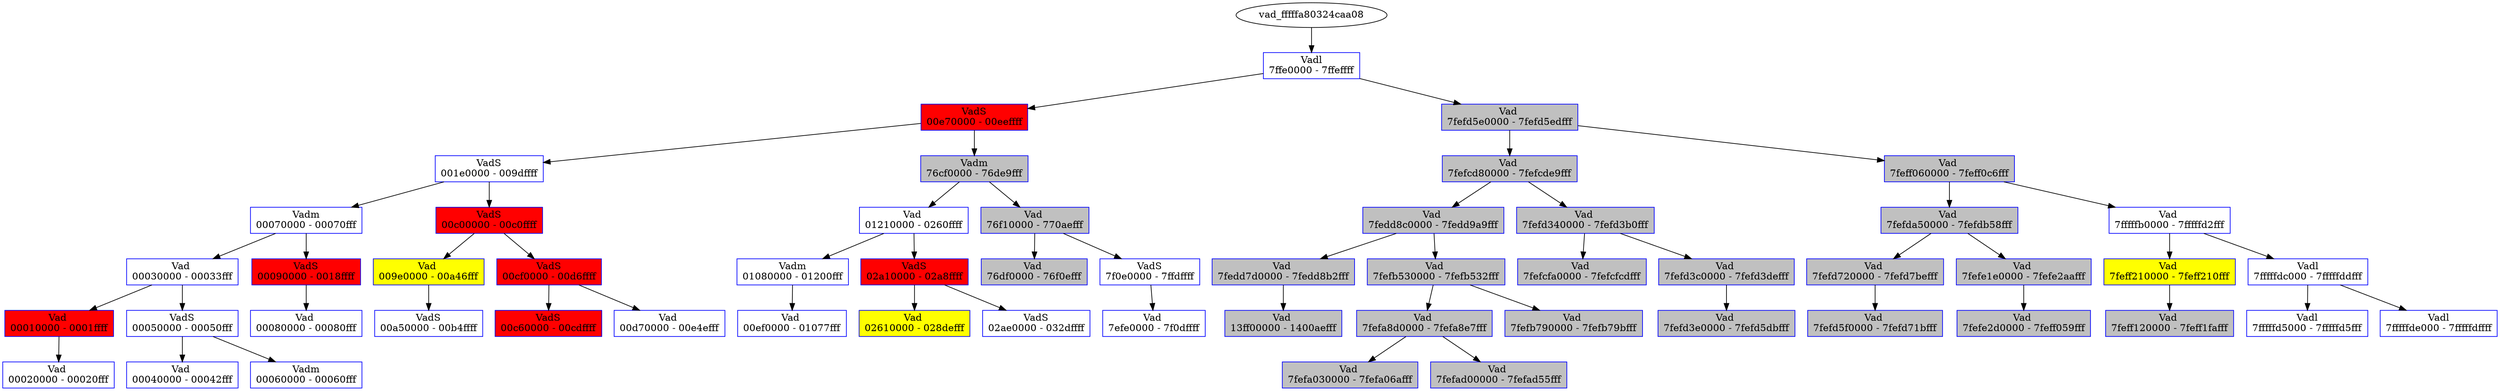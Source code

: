 /* Pid:   3492 */
digraph processtree {
graph [rankdir = "TB"];
vad_fffffa80324caa08 -> vad_fffffa80324413d0
vad_fffffa80324413d0 [label = "{ Vadl\n7ffe0000 - 7ffeffff }"shape = "record" color = "blue" style = "filled" fillcolor = "white"];
vad_fffffa80324413d0 -> vad_fffffa80311fc310
vad_fffffa80311fc310 [label = "{ VadS\n00e70000 - 00eeffff }"shape = "record" color = "blue" style = "filled" fillcolor = "red"];
vad_fffffa80311fc310 -> vad_fffffa80312bae00
vad_fffffa80312bae00 [label = "{ VadS\n001e0000 - 009dffff }"shape = "record" color = "blue" style = "filled" fillcolor = "white"];
vad_fffffa80312bae00 -> vad_fffffa8031796bf0
vad_fffffa8031796bf0 [label = "{ Vadm\n00070000 - 00070fff }"shape = "record" color = "blue" style = "filled" fillcolor = "white"];
vad_fffffa8031796bf0 -> vad_fffffa8031e6aeb0
vad_fffffa8031e6aeb0 [label = "{ Vad \n00030000 - 00033fff }"shape = "record" color = "blue" style = "filled" fillcolor = "white"];
vad_fffffa8031e6aeb0 -> vad_fffffa80324ca3d0
vad_fffffa80324ca3d0 [label = "{ Vad \n00010000 - 0001ffff }"shape = "record" color = "blue" style = "filled" fillcolor = "red"];
vad_fffffa80324ca3d0 -> vad_fffffa8032392850
vad_fffffa8032392850 [label = "{ Vad \n00020000 - 00020fff }"shape = "record" color = "blue" style = "filled" fillcolor = "white"];
vad_fffffa8031e6aeb0 -> vad_fffffa8031853910
vad_fffffa8031853910 [label = "{ VadS\n00050000 - 00050fff }"shape = "record" color = "blue" style = "filled" fillcolor = "white"];
vad_fffffa8031853910 -> vad_fffffa8031e6ae20
vad_fffffa8031e6ae20 [label = "{ Vad \n00040000 - 00042fff }"shape = "record" color = "blue" style = "filled" fillcolor = "white"];
vad_fffffa8031853910 -> vad_fffffa8032555230
vad_fffffa8032555230 [label = "{ Vadm\n00060000 - 00060fff }"shape = "record" color = "blue" style = "filled" fillcolor = "white"];
vad_fffffa8031796bf0 -> vad_fffffa80324e33c0
vad_fffffa80324e33c0 [label = "{ VadS\n00090000 - 0018ffff }"shape = "record" color = "blue" style = "filled" fillcolor = "red"];
vad_fffffa80324e33c0 -> vad_fffffa80322f1140
vad_fffffa80322f1140 [label = "{ Vad \n00080000 - 00080fff }"shape = "record" color = "blue" style = "filled" fillcolor = "white"];
vad_fffffa80312bae00 -> vad_fffffa8033a0a900
vad_fffffa8033a0a900 [label = "{ VadS\n00c00000 - 00c0ffff }"shape = "record" color = "blue" style = "filled" fillcolor = "red"];
vad_fffffa8033a0a900 -> vad_fffffa80325e2190
vad_fffffa80325e2190 [label = "{ Vad \n009e0000 - 00a46fff }"shape = "record" color = "blue" style = "filled" fillcolor = "yellow"];
vad_fffffa80325e2190 -> vad_fffffa80311d6160
vad_fffffa80311d6160 [label = "{ VadS\n00a50000 - 00b4ffff }"shape = "record" color = "blue" style = "filled" fillcolor = "white"];
vad_fffffa8033a0a900 -> vad_fffffa80325d0c10
vad_fffffa80325d0c10 [label = "{ VadS\n00cf0000 - 00d6ffff }"shape = "record" color = "blue" style = "filled" fillcolor = "red"];
vad_fffffa80325d0c10 -> vad_fffffa80325a0bd0
vad_fffffa80325a0bd0 [label = "{ VadS\n00c60000 - 00cdffff }"shape = "record" color = "blue" style = "filled" fillcolor = "red"];
vad_fffffa80325d0c10 -> vad_fffffa80323caae0
vad_fffffa80323caae0 [label = "{ Vad \n00d70000 - 00e4efff }"shape = "record" color = "blue" style = "filled" fillcolor = "white"];
vad_fffffa80311fc310 -> vad_fffffa8032555190
vad_fffffa8032555190 [label = "{ Vadm\n76cf0000 - 76de9fff }"shape = "record" color = "blue" style = "filled" fillcolor = "gray"];
vad_fffffa8032555190 -> vad_fffffa8032648190
vad_fffffa8032648190 [label = "{ Vad \n01210000 - 0260ffff }"shape = "record" color = "blue" style = "filled" fillcolor = "white"];
vad_fffffa8032648190 -> vad_fffffa803247ccd0
vad_fffffa803247ccd0 [label = "{ Vadm\n01080000 - 01200fff }"shape = "record" color = "blue" style = "filled" fillcolor = "white"];
vad_fffffa803247ccd0 -> vad_fffffa8032648340
vad_fffffa8032648340 [label = "{ Vad \n00ef0000 - 01077fff }"shape = "record" color = "blue" style = "filled" fillcolor = "white"];
vad_fffffa8032648190 -> vad_fffffa803259ab50
vad_fffffa803259ab50 [label = "{ VadS\n02a10000 - 02a8ffff }"shape = "record" color = "blue" style = "filled" fillcolor = "red"];
vad_fffffa803259ab50 -> vad_fffffa8031e6cf20
vad_fffffa8031e6cf20 [label = "{ Vad \n02610000 - 028defff }"shape = "record" color = "blue" style = "filled" fillcolor = "yellow"];
vad_fffffa803259ab50 -> vad_fffffa80322f10f0
vad_fffffa80322f10f0 [label = "{ VadS\n02ae0000 - 032dffff }"shape = "record" color = "blue" style = "filled" fillcolor = "white"];
vad_fffffa8032555190 -> vad_fffffa803249b610
vad_fffffa803249b610 [label = "{ Vad \n76f10000 - 770aefff }"shape = "record" color = "blue" style = "filled" fillcolor = "gray"];
vad_fffffa803249b610 -> vad_fffffa80317b84d0
vad_fffffa80317b84d0 [label = "{ Vad \n76df0000 - 76f0efff }"shape = "record" color = "blue" style = "filled" fillcolor = "gray"];
vad_fffffa803249b610 -> vad_fffffa80312100d0
vad_fffffa80312100d0 [label = "{ VadS\n7f0e0000 - 7ffdffff }"shape = "record" color = "blue" style = "filled" fillcolor = "white"];
vad_fffffa80312100d0 -> vad_fffffa80325e2220
vad_fffffa80325e2220 [label = "{ Vad \n7efe0000 - 7f0dffff }"shape = "record" color = "blue" style = "filled" fillcolor = "white"];
vad_fffffa80324413d0 -> vad_fffffa8032648460
vad_fffffa8032648460 [label = "{ Vad \n7fefd5e0000 - 7fefd5edfff }"shape = "record" color = "blue" style = "filled" fillcolor = "gray"];
vad_fffffa8032648460 -> vad_fffffa80325cc5c0
vad_fffffa80325cc5c0 [label = "{ Vad \n7fefcd80000 - 7fefcde9fff }"shape = "record" color = "blue" style = "filled" fillcolor = "gray"];
vad_fffffa80325cc5c0 -> vad_fffffa8032615520
vad_fffffa8032615520 [label = "{ Vad \n7fedd8c0000 - 7fedd9a9fff }"shape = "record" color = "blue" style = "filled" fillcolor = "gray"];
vad_fffffa8032615520 -> vad_fffffa80325e2100
vad_fffffa80325e2100 [label = "{ Vad \n7fedd7d0000 - 7fedd8b2fff }"shape = "record" color = "blue" style = "filled" fillcolor = "gray"];
vad_fffffa80325e2100 -> vad_fffffa803249b6a0
vad_fffffa803249b6a0 [label = "{ Vad \n13ff00000 - 1400aefff }"shape = "record" color = "blue" style = "filled" fillcolor = "gray"];
vad_fffffa8032615520 -> vad_fffffa803259aba0
vad_fffffa803259aba0 [label = "{ Vad \n7fefb530000 - 7fefb532fff }"shape = "record" color = "blue" style = "filled" fillcolor = "gray"];
vad_fffffa803259aba0 -> vad_fffffa80324425f0
vad_fffffa80324425f0 [label = "{ Vad \n7fefa8d0000 - 7fefa8e7fff }"shape = "record" color = "blue" style = "filled" fillcolor = "gray"];
vad_fffffa80324425f0 -> vad_fffffa80325b9e80
vad_fffffa80325b9e80 [label = "{ Vad \n7fefa030000 - 7fefa06afff }"shape = "record" color = "blue" style = "filled" fillcolor = "gray"];
vad_fffffa80324425f0 -> vad_fffffa80325b9c80
vad_fffffa80325b9c80 [label = "{ Vad \n7fefad00000 - 7fefad55fff }"shape = "record" color = "blue" style = "filled" fillcolor = "gray"];
vad_fffffa803259aba0 -> vad_fffffa803259acc0
vad_fffffa803259acc0 [label = "{ Vad \n7fefb790000 - 7fefb79bfff }"shape = "record" color = "blue" style = "filled" fillcolor = "gray"];
vad_fffffa80325cc5c0 -> vad_fffffa80322f11d0
vad_fffffa80322f11d0 [label = "{ Vad \n7fefd340000 - 7fefd3b0fff }"shape = "record" color = "blue" style = "filled" fillcolor = "gray"];
vad_fffffa80322f11d0 -> vad_fffffa80326482b0
vad_fffffa80326482b0 [label = "{ Vad \n7fefcfa0000 - 7fefcfcdfff }"shape = "record" color = "blue" style = "filled" fillcolor = "gray"];
vad_fffffa80322f11d0 -> vad_fffffa803265d260
vad_fffffa803265d260 [label = "{ Vad \n7fefd3c0000 - 7fefd3defff }"shape = "record" color = "blue" style = "filled" fillcolor = "gray"];
vad_fffffa803265d260 -> vad_fffffa8032606f80
vad_fffffa8032606f80 [label = "{ Vad \n7fefd3e0000 - 7fefd5dbfff }"shape = "record" color = "blue" style = "filled" fillcolor = "gray"];
vad_fffffa8032648460 -> vad_fffffa803265d140
vad_fffffa803265d140 [label = "{ Vad \n7feff060000 - 7feff0c6fff }"shape = "record" color = "blue" style = "filled" fillcolor = "gray"];
vad_fffffa803265d140 -> vad_fffffa8032648220
vad_fffffa8032648220 [label = "{ Vad \n7fefda50000 - 7fefdb58fff }"shape = "record" color = "blue" style = "filled" fillcolor = "gray"];
vad_fffffa8032648220 -> vad_fffffa803259ac30
vad_fffffa803259ac30 [label = "{ Vad \n7fefd720000 - 7fefd7befff }"shape = "record" color = "blue" style = "filled" fillcolor = "gray"];
vad_fffffa803259ac30 -> vad_fffffa803265d2f0
vad_fffffa803265d2f0 [label = "{ Vad \n7fefd5f0000 - 7fefd71bfff }"shape = "record" color = "blue" style = "filled" fillcolor = "gray"];
vad_fffffa8032648220 -> vad_fffffa80326483d0
vad_fffffa80326483d0 [label = "{ Vad \n7fefe1e0000 - 7fefe2aafff }"shape = "record" color = "blue" style = "filled" fillcolor = "gray"];
vad_fffffa80326483d0 -> vad_fffffa8032648010
vad_fffffa8032648010 [label = "{ Vad \n7fefe2d0000 - 7feff059fff }"shape = "record" color = "blue" style = "filled" fillcolor = "gray"];
vad_fffffa803265d140 -> vad_fffffa803249b580
vad_fffffa803249b580 [label = "{ Vad \n7fffffb0000 - 7fffffd2fff }"shape = "record" color = "blue" style = "filled" fillcolor = "white"];
vad_fffffa803249b580 -> vad_fffffa80328fb730
vad_fffffa80328fb730 [label = "{ Vad \n7feff210000 - 7feff210fff }"shape = "record" color = "blue" style = "filled" fillcolor = "yellow"];
vad_fffffa80328fb730 -> vad_fffffa803265d1d0
vad_fffffa803265d1d0 [label = "{ Vad \n7feff120000 - 7feff1fafff }"shape = "record" color = "blue" style = "filled" fillcolor = "gray"];
vad_fffffa803249b580 -> vad_fffffa80325cc520
vad_fffffa80325cc520 [label = "{ Vadl\n7fffffdc000 - 7fffffddfff }"shape = "record" color = "blue" style = "filled" fillcolor = "white"];
vad_fffffa80325cc520 -> vad_fffffa80328fb7c0
vad_fffffa80328fb7c0 [label = "{ Vadl\n7fffffd5000 - 7fffffd5fff }"shape = "record" color = "blue" style = "filled" fillcolor = "white"];
vad_fffffa80325cc520 -> vad_fffffa80328fb690
vad_fffffa80328fb690 [label = "{ Vadl\n7fffffde000 - 7fffffdffff }"shape = "record" color = "blue" style = "filled" fillcolor = "white"];
}
